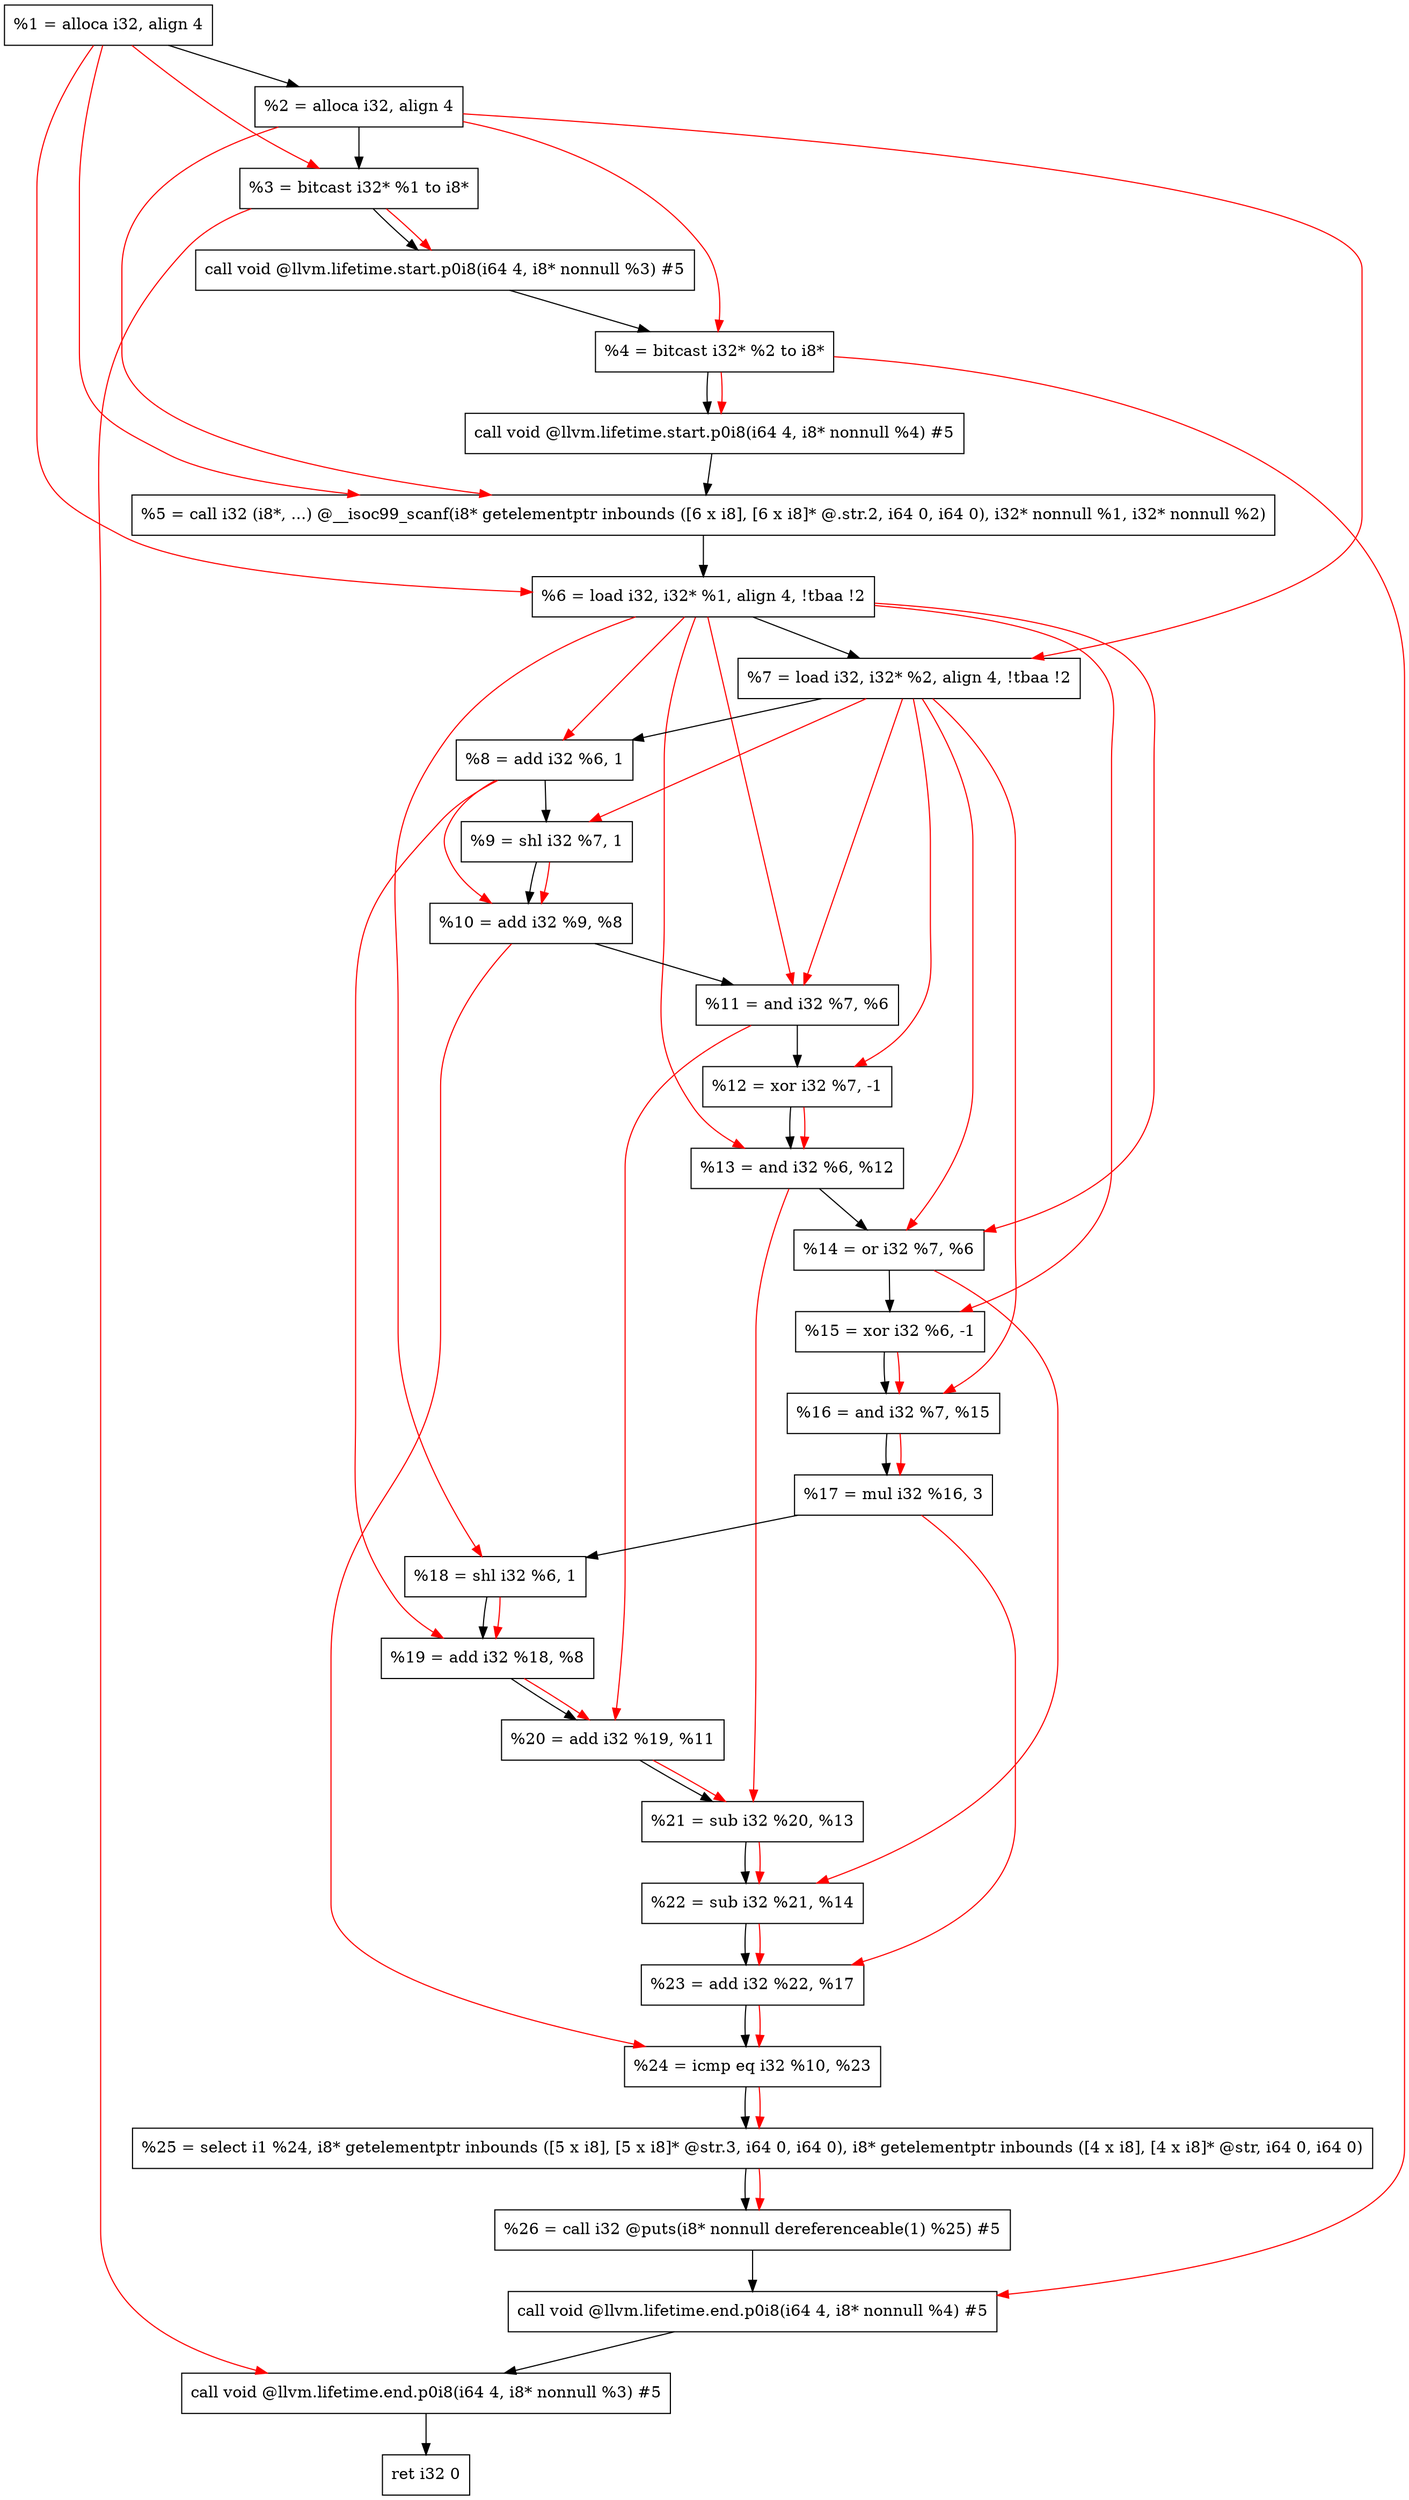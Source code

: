 digraph "DFG for'main' function" {
	Node0x1df1868[shape=record, label="  %1 = alloca i32, align 4"];
	Node0x1df18e8[shape=record, label="  %2 = alloca i32, align 4"];
	Node0x1df1978[shape=record, label="  %3 = bitcast i32* %1 to i8*"];
	Node0x1df1dd8[shape=record, label="  call void @llvm.lifetime.start.p0i8(i64 4, i8* nonnull %3) #5"];
	Node0x1df1eb8[shape=record, label="  %4 = bitcast i32* %2 to i8*"];
	Node0x1df1fd8[shape=record, label="  call void @llvm.lifetime.start.p0i8(i64 4, i8* nonnull %4) #5"];
	Node0x1df2210[shape=record, label="  %5 = call i32 (i8*, ...) @__isoc99_scanf(i8* getelementptr inbounds ([6 x i8], [6 x i8]* @.str.2, i64 0, i64 0), i32* nonnull %1, i32* nonnull %2)"];
	Node0x1df22c8[shape=record, label="  %6 = load i32, i32* %1, align 4, !tbaa !2"];
	Node0x1df3238[shape=record, label="  %7 = load i32, i32* %2, align 4, !tbaa !2"];
	Node0x1df38c0[shape=record, label="  %8 = add i32 %6, 1"];
	Node0x1df3930[shape=record, label="  %9 = shl i32 %7, 1"];
	Node0x1df39a0[shape=record, label="  %10 = add i32 %9, %8"];
	Node0x1df3a10[shape=record, label="  %11 = and i32 %7, %6"];
	Node0x1df3a80[shape=record, label="  %12 = xor i32 %7, -1"];
	Node0x1df3af0[shape=record, label="  %13 = and i32 %6, %12"];
	Node0x1df3b60[shape=record, label="  %14 = or i32 %7, %6"];
	Node0x1df3bd0[shape=record, label="  %15 = xor i32 %6, -1"];
	Node0x1df3c40[shape=record, label="  %16 = and i32 %7, %15"];
	Node0x1df3cb0[shape=record, label="  %17 = mul i32 %16, 3"];
	Node0x1df3d20[shape=record, label="  %18 = shl i32 %6, 1"];
	Node0x1df3d90[shape=record, label="  %19 = add i32 %18, %8"];
	Node0x1df3e00[shape=record, label="  %20 = add i32 %19, %11"];
	Node0x1df3e70[shape=record, label="  %21 = sub i32 %20, %13"];
	Node0x1df3ee0[shape=record, label="  %22 = sub i32 %21, %14"];
	Node0x1df3f50[shape=record, label="  %23 = add i32 %22, %17"];
	Node0x1df3fc0[shape=record, label="  %24 = icmp eq i32 %10, %23"];
	Node0x1d929d8[shape=record, label="  %25 = select i1 %24, i8* getelementptr inbounds ([5 x i8], [5 x i8]* @str.3, i64 0, i64 0), i8* getelementptr inbounds ([4 x i8], [4 x i8]* @str, i64 0, i64 0)"];
	Node0x1df4050[shape=record, label="  %26 = call i32 @puts(i8* nonnull dereferenceable(1) %25) #5"];
	Node0x1df42a8[shape=record, label="  call void @llvm.lifetime.end.p0i8(i64 4, i8* nonnull %4) #5"];
	Node0x1df4408[shape=record, label="  call void @llvm.lifetime.end.p0i8(i64 4, i8* nonnull %3) #5"];
	Node0x1df44c8[shape=record, label="  ret i32 0"];
	Node0x1df1868 -> Node0x1df18e8;
	Node0x1df18e8 -> Node0x1df1978;
	Node0x1df1978 -> Node0x1df1dd8;
	Node0x1df1dd8 -> Node0x1df1eb8;
	Node0x1df1eb8 -> Node0x1df1fd8;
	Node0x1df1fd8 -> Node0x1df2210;
	Node0x1df2210 -> Node0x1df22c8;
	Node0x1df22c8 -> Node0x1df3238;
	Node0x1df3238 -> Node0x1df38c0;
	Node0x1df38c0 -> Node0x1df3930;
	Node0x1df3930 -> Node0x1df39a0;
	Node0x1df39a0 -> Node0x1df3a10;
	Node0x1df3a10 -> Node0x1df3a80;
	Node0x1df3a80 -> Node0x1df3af0;
	Node0x1df3af0 -> Node0x1df3b60;
	Node0x1df3b60 -> Node0x1df3bd0;
	Node0x1df3bd0 -> Node0x1df3c40;
	Node0x1df3c40 -> Node0x1df3cb0;
	Node0x1df3cb0 -> Node0x1df3d20;
	Node0x1df3d20 -> Node0x1df3d90;
	Node0x1df3d90 -> Node0x1df3e00;
	Node0x1df3e00 -> Node0x1df3e70;
	Node0x1df3e70 -> Node0x1df3ee0;
	Node0x1df3ee0 -> Node0x1df3f50;
	Node0x1df3f50 -> Node0x1df3fc0;
	Node0x1df3fc0 -> Node0x1d929d8;
	Node0x1d929d8 -> Node0x1df4050;
	Node0x1df4050 -> Node0x1df42a8;
	Node0x1df42a8 -> Node0x1df4408;
	Node0x1df4408 -> Node0x1df44c8;
edge [color=red]
	Node0x1df1868 -> Node0x1df1978;
	Node0x1df1978 -> Node0x1df1dd8;
	Node0x1df18e8 -> Node0x1df1eb8;
	Node0x1df1eb8 -> Node0x1df1fd8;
	Node0x1df1868 -> Node0x1df2210;
	Node0x1df18e8 -> Node0x1df2210;
	Node0x1df1868 -> Node0x1df22c8;
	Node0x1df18e8 -> Node0x1df3238;
	Node0x1df22c8 -> Node0x1df38c0;
	Node0x1df3238 -> Node0x1df3930;
	Node0x1df3930 -> Node0x1df39a0;
	Node0x1df38c0 -> Node0x1df39a0;
	Node0x1df3238 -> Node0x1df3a10;
	Node0x1df22c8 -> Node0x1df3a10;
	Node0x1df3238 -> Node0x1df3a80;
	Node0x1df22c8 -> Node0x1df3af0;
	Node0x1df3a80 -> Node0x1df3af0;
	Node0x1df3238 -> Node0x1df3b60;
	Node0x1df22c8 -> Node0x1df3b60;
	Node0x1df22c8 -> Node0x1df3bd0;
	Node0x1df3238 -> Node0x1df3c40;
	Node0x1df3bd0 -> Node0x1df3c40;
	Node0x1df3c40 -> Node0x1df3cb0;
	Node0x1df22c8 -> Node0x1df3d20;
	Node0x1df3d20 -> Node0x1df3d90;
	Node0x1df38c0 -> Node0x1df3d90;
	Node0x1df3d90 -> Node0x1df3e00;
	Node0x1df3a10 -> Node0x1df3e00;
	Node0x1df3e00 -> Node0x1df3e70;
	Node0x1df3af0 -> Node0x1df3e70;
	Node0x1df3e70 -> Node0x1df3ee0;
	Node0x1df3b60 -> Node0x1df3ee0;
	Node0x1df3ee0 -> Node0x1df3f50;
	Node0x1df3cb0 -> Node0x1df3f50;
	Node0x1df39a0 -> Node0x1df3fc0;
	Node0x1df3f50 -> Node0x1df3fc0;
	Node0x1df3fc0 -> Node0x1d929d8;
	Node0x1d929d8 -> Node0x1df4050;
	Node0x1df1eb8 -> Node0x1df42a8;
	Node0x1df1978 -> Node0x1df4408;
}
